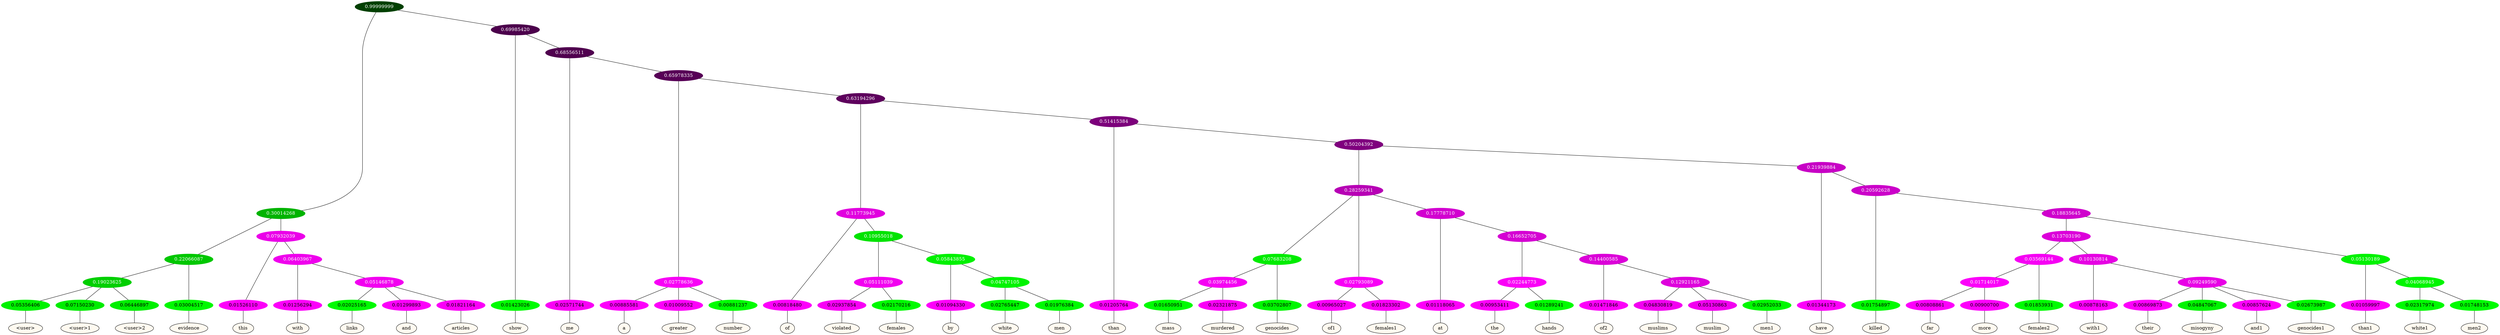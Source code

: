 graph {
	node [format=png height=0.15 nodesep=0.001 ordering=out overlap=prism overlap_scaling=0.01 ranksep=0.001 ratio=0.2 style=filled width=0.15]
	{
		rank=same
		a_w_13 [label="\<user\>" color=black fillcolor=floralwhite style="filled,solid"]
		a_w_14 [label="\<user\>1" color=black fillcolor=floralwhite style="filled,solid"]
		a_w_15 [label="\<user\>2" color=black fillcolor=floralwhite style="filled,solid"]
		a_w_8 [label=evidence color=black fillcolor=floralwhite style="filled,solid"]
		a_w_9 [label=this color=black fillcolor=floralwhite style="filled,solid"]
		a_w_16 [label=with color=black fillcolor=floralwhite style="filled,solid"]
		a_w_20 [label=links color=black fillcolor=floralwhite style="filled,solid"]
		a_w_21 [label=and color=black fillcolor=floralwhite style="filled,solid"]
		a_w_22 [label=articles color=black fillcolor=floralwhite style="filled,solid"]
		a_w_5 [label=show color=black fillcolor=floralwhite style="filled,solid"]
		a_w_11 [label=me color=black fillcolor=floralwhite style="filled,solid"]
		a_w_23 [label=a color=black fillcolor=floralwhite style="filled,solid"]
		a_w_24 [label=greater color=black fillcolor=floralwhite style="filled,solid"]
		a_w_25 [label=number color=black fillcolor=floralwhite style="filled,solid"]
		a_w_28 [label=of color=black fillcolor=floralwhite style="filled,solid"]
		a_w_36 [label=violated color=black fillcolor=floralwhite style="filled,solid"]
		a_w_37 [label=females color=black fillcolor=floralwhite style="filled,solid"]
		a_w_38 [label=by color=black fillcolor=floralwhite style="filled,solid"]
		a_w_45 [label=white color=black fillcolor=floralwhite style="filled,solid"]
		a_w_46 [label=men color=black fillcolor=floralwhite style="filled,solid"]
		a_w_30 [label=than color=black fillcolor=floralwhite style="filled,solid"]
		a_w_55 [label=mass color=black fillcolor=floralwhite style="filled,solid"]
		a_w_56 [label=murdered color=black fillcolor=floralwhite style="filled,solid"]
		a_w_48 [label=genocides color=black fillcolor=floralwhite style="filled,solid"]
		a_w_49 [label=of1 color=black fillcolor=floralwhite style="filled,solid"]
		a_w_50 [label=females1 color=black fillcolor=floralwhite style="filled,solid"]
		a_w_51 [label=at color=black fillcolor=floralwhite style="filled,solid"]
		a_w_61 [label=the color=black fillcolor=floralwhite style="filled,solid"]
		a_w_62 [label=hands color=black fillcolor=floralwhite style="filled,solid"]
		a_w_63 [label=of2 color=black fillcolor=floralwhite style="filled,solid"]
		a_w_69 [label=muslims color=black fillcolor=floralwhite style="filled,solid"]
		a_w_70 [label=muslim color=black fillcolor=floralwhite style="filled,solid"]
		a_w_71 [label=men1 color=black fillcolor=floralwhite style="filled,solid"]
		a_w_43 [label=have color=black fillcolor=floralwhite style="filled,solid"]
		a_w_53 [label=killed color=black fillcolor=floralwhite style="filled,solid"]
		a_w_78 [label=far color=black fillcolor=floralwhite style="filled,solid"]
		a_w_79 [label=more color=black fillcolor=floralwhite style="filled,solid"]
		a_w_73 [label=females2 color=black fillcolor=floralwhite style="filled,solid"]
		a_w_74 [label=with1 color=black fillcolor=floralwhite style="filled,solid"]
		a_w_80 [label=their color=black fillcolor=floralwhite style="filled,solid"]
		a_w_81 [label=misogyny color=black fillcolor=floralwhite style="filled,solid"]
		a_w_82 [label=and1 color=black fillcolor=floralwhite style="filled,solid"]
		a_w_83 [label=genocides1 color=black fillcolor=floralwhite style="filled,solid"]
		a_w_67 [label=than1 color=black fillcolor=floralwhite style="filled,solid"]
		a_w_76 [label=white1 color=black fillcolor=floralwhite style="filled,solid"]
		a_w_77 [label=men2 color=black fillcolor=floralwhite style="filled,solid"]
	}
	a_n_13 -- a_w_13
	a_n_14 -- a_w_14
	a_n_15 -- a_w_15
	a_n_8 -- a_w_8
	a_n_9 -- a_w_9
	a_n_16 -- a_w_16
	a_n_20 -- a_w_20
	a_n_21 -- a_w_21
	a_n_22 -- a_w_22
	a_n_5 -- a_w_5
	a_n_11 -- a_w_11
	a_n_23 -- a_w_23
	a_n_24 -- a_w_24
	a_n_25 -- a_w_25
	a_n_28 -- a_w_28
	a_n_36 -- a_w_36
	a_n_37 -- a_w_37
	a_n_38 -- a_w_38
	a_n_45 -- a_w_45
	a_n_46 -- a_w_46
	a_n_30 -- a_w_30
	a_n_55 -- a_w_55
	a_n_56 -- a_w_56
	a_n_48 -- a_w_48
	a_n_49 -- a_w_49
	a_n_50 -- a_w_50
	a_n_51 -- a_w_51
	a_n_61 -- a_w_61
	a_n_62 -- a_w_62
	a_n_63 -- a_w_63
	a_n_69 -- a_w_69
	a_n_70 -- a_w_70
	a_n_71 -- a_w_71
	a_n_43 -- a_w_43
	a_n_53 -- a_w_53
	a_n_78 -- a_w_78
	a_n_79 -- a_w_79
	a_n_73 -- a_w_73
	a_n_74 -- a_w_74
	a_n_80 -- a_w_80
	a_n_81 -- a_w_81
	a_n_82 -- a_w_82
	a_n_83 -- a_w_83
	a_n_67 -- a_w_67
	a_n_76 -- a_w_76
	a_n_77 -- a_w_77
	{
		rank=same
		a_n_13 [label=0.05356406 color="0.334 1.000 0.946" fontcolor=black]
		a_n_14 [label=0.07150230 color="0.334 1.000 0.928" fontcolor=black]
		a_n_15 [label=0.06446897 color="0.334 1.000 0.936" fontcolor=black]
		a_n_8 [label=0.03004517 color="0.334 1.000 0.970" fontcolor=black]
		a_n_9 [label=0.01526110 color="0.835 1.000 0.985" fontcolor=black]
		a_n_16 [label=0.01256294 color="0.835 1.000 0.987" fontcolor=black]
		a_n_20 [label=0.02025165 color="0.334 1.000 0.980" fontcolor=black]
		a_n_21 [label=0.01299893 color="0.835 1.000 0.987" fontcolor=black]
		a_n_22 [label=0.01821164 color="0.835 1.000 0.982" fontcolor=black]
		a_n_5 [label=0.01423026 color="0.334 1.000 0.986" fontcolor=black]
		a_n_11 [label=0.02571744 color="0.835 1.000 0.974" fontcolor=black]
		a_n_23 [label=0.00885581 color="0.835 1.000 0.991" fontcolor=black]
		a_n_24 [label=0.01009552 color="0.835 1.000 0.990" fontcolor=black]
		a_n_25 [label=0.00881237 color="0.334 1.000 0.991" fontcolor=black]
		a_n_28 [label=0.00818480 color="0.835 1.000 0.992" fontcolor=black]
		a_n_36 [label=0.02937854 color="0.835 1.000 0.971" fontcolor=black]
		a_n_37 [label=0.02170216 color="0.334 1.000 0.978" fontcolor=black]
		a_n_38 [label=0.01094330 color="0.835 1.000 0.989" fontcolor=black]
		a_n_45 [label=0.02765447 color="0.334 1.000 0.972" fontcolor=black]
		a_n_46 [label=0.01976384 color="0.334 1.000 0.980" fontcolor=black]
		a_n_30 [label=0.01205764 color="0.835 1.000 0.988" fontcolor=black]
		a_n_55 [label=0.01650951 color="0.334 1.000 0.983" fontcolor=black]
		a_n_56 [label=0.02321875 color="0.835 1.000 0.977" fontcolor=black]
		a_n_48 [label=0.03702807 color="0.334 1.000 0.963" fontcolor=black]
		a_n_49 [label=0.00965027 color="0.835 1.000 0.990" fontcolor=black]
		a_n_50 [label=0.01823302 color="0.835 1.000 0.982" fontcolor=black]
		a_n_51 [label=0.01118065 color="0.835 1.000 0.989" fontcolor=black]
		a_n_61 [label=0.00953411 color="0.835 1.000 0.990" fontcolor=black]
		a_n_62 [label=0.01289241 color="0.334 1.000 0.987" fontcolor=black]
		a_n_63 [label=0.01471846 color="0.835 1.000 0.985" fontcolor=black]
		a_n_69 [label=0.04830819 color="0.835 1.000 0.952" fontcolor=black]
		a_n_70 [label=0.05130863 color="0.835 1.000 0.949" fontcolor=black]
		a_n_71 [label=0.02952033 color="0.334 1.000 0.970" fontcolor=black]
		a_n_43 [label=0.01344173 color="0.835 1.000 0.987" fontcolor=black]
		a_n_53 [label=0.01754897 color="0.334 1.000 0.982" fontcolor=black]
		a_n_78 [label=0.00808861 color="0.835 1.000 0.992" fontcolor=black]
		a_n_79 [label=0.00900700 color="0.835 1.000 0.991" fontcolor=black]
		a_n_73 [label=0.01853931 color="0.334 1.000 0.981" fontcolor=black]
		a_n_74 [label=0.00878163 color="0.835 1.000 0.991" fontcolor=black]
		a_n_80 [label=0.00869873 color="0.835 1.000 0.991" fontcolor=black]
		a_n_81 [label=0.04847067 color="0.334 1.000 0.952" fontcolor=black]
		a_n_82 [label=0.00857624 color="0.835 1.000 0.991" fontcolor=black]
		a_n_83 [label=0.02673987 color="0.334 1.000 0.973" fontcolor=black]
		a_n_67 [label=0.01059997 color="0.835 1.000 0.989" fontcolor=black]
		a_n_76 [label=0.02317974 color="0.334 1.000 0.977" fontcolor=black]
		a_n_77 [label=0.01748153 color="0.334 1.000 0.983" fontcolor=black]
	}
	a_n_0 [label=0.99999999 color="0.334 1.000 0.250" fontcolor=grey99]
	a_n_1 [label=0.30014268 color="0.334 1.000 0.700" fontcolor=grey99]
	a_n_0 -- a_n_1
	a_n_2 [label=0.69985420 color="0.835 1.000 0.300" fontcolor=grey99]
	a_n_0 -- a_n_2
	a_n_3 [label=0.22066087 color="0.334 1.000 0.779" fontcolor=grey99]
	a_n_1 -- a_n_3
	a_n_4 [label=0.07932039 color="0.835 1.000 0.921" fontcolor=grey99]
	a_n_1 -- a_n_4
	a_n_2 -- a_n_5
	a_n_6 [label=0.68556511 color="0.835 1.000 0.314" fontcolor=grey99]
	a_n_2 -- a_n_6
	a_n_7 [label=0.19023625 color="0.334 1.000 0.810" fontcolor=grey99]
	a_n_3 -- a_n_7
	a_n_3 -- a_n_8
	a_n_4 -- a_n_9
	a_n_10 [label=0.06403967 color="0.835 1.000 0.936" fontcolor=grey99]
	a_n_4 -- a_n_10
	a_n_6 -- a_n_11
	a_n_12 [label=0.65978335 color="0.835 1.000 0.340" fontcolor=grey99]
	a_n_6 -- a_n_12
	a_n_7 -- a_n_13
	a_n_7 -- a_n_14
	a_n_7 -- a_n_15
	a_n_10 -- a_n_16
	a_n_17 [label=0.05146878 color="0.835 1.000 0.949" fontcolor=grey99]
	a_n_10 -- a_n_17
	a_n_18 [label=0.02778636 color="0.835 1.000 0.972" fontcolor=grey99]
	a_n_12 -- a_n_18
	a_n_19 [label=0.63194296 color="0.835 1.000 0.368" fontcolor=grey99]
	a_n_12 -- a_n_19
	a_n_17 -- a_n_20
	a_n_17 -- a_n_21
	a_n_17 -- a_n_22
	a_n_18 -- a_n_23
	a_n_18 -- a_n_24
	a_n_18 -- a_n_25
	a_n_26 [label=0.11773945 color="0.835 1.000 0.882" fontcolor=grey99]
	a_n_19 -- a_n_26
	a_n_27 [label=0.51415384 color="0.835 1.000 0.486" fontcolor=grey99]
	a_n_19 -- a_n_27
	a_n_26 -- a_n_28
	a_n_29 [label=0.10955018 color="0.334 1.000 0.890" fontcolor=grey99]
	a_n_26 -- a_n_29
	a_n_27 -- a_n_30
	a_n_31 [label=0.50204392 color="0.835 1.000 0.498" fontcolor=grey99]
	a_n_27 -- a_n_31
	a_n_32 [label=0.05111039 color="0.835 1.000 0.949" fontcolor=grey99]
	a_n_29 -- a_n_32
	a_n_33 [label=0.05843855 color="0.334 1.000 0.942" fontcolor=grey99]
	a_n_29 -- a_n_33
	a_n_34 [label=0.28259341 color="0.835 1.000 0.717" fontcolor=grey99]
	a_n_31 -- a_n_34
	a_n_35 [label=0.21939884 color="0.835 1.000 0.781" fontcolor=grey99]
	a_n_31 -- a_n_35
	a_n_32 -- a_n_36
	a_n_32 -- a_n_37
	a_n_33 -- a_n_38
	a_n_39 [label=0.04747105 color="0.334 1.000 0.953" fontcolor=grey99]
	a_n_33 -- a_n_39
	a_n_40 [label=0.07683208 color="0.334 1.000 0.923" fontcolor=grey99]
	a_n_34 -- a_n_40
	a_n_41 [label=0.02793089 color="0.835 1.000 0.972" fontcolor=grey99]
	a_n_34 -- a_n_41
	a_n_42 [label=0.17778710 color="0.835 1.000 0.822" fontcolor=grey99]
	a_n_34 -- a_n_42
	a_n_35 -- a_n_43
	a_n_44 [label=0.20592628 color="0.835 1.000 0.794" fontcolor=grey99]
	a_n_35 -- a_n_44
	a_n_39 -- a_n_45
	a_n_39 -- a_n_46
	a_n_47 [label=0.03974456 color="0.835 1.000 0.960" fontcolor=grey99]
	a_n_40 -- a_n_47
	a_n_40 -- a_n_48
	a_n_41 -- a_n_49
	a_n_41 -- a_n_50
	a_n_42 -- a_n_51
	a_n_52 [label=0.16652705 color="0.835 1.000 0.833" fontcolor=grey99]
	a_n_42 -- a_n_52
	a_n_44 -- a_n_53
	a_n_54 [label=0.18835645 color="0.835 1.000 0.812" fontcolor=grey99]
	a_n_44 -- a_n_54
	a_n_47 -- a_n_55
	a_n_47 -- a_n_56
	a_n_57 [label=0.02244773 color="0.835 1.000 0.978" fontcolor=grey99]
	a_n_52 -- a_n_57
	a_n_58 [label=0.14400585 color="0.835 1.000 0.856" fontcolor=grey99]
	a_n_52 -- a_n_58
	a_n_59 [label=0.13703190 color="0.835 1.000 0.863" fontcolor=grey99]
	a_n_54 -- a_n_59
	a_n_60 [label=0.05130189 color="0.334 1.000 0.949" fontcolor=grey99]
	a_n_54 -- a_n_60
	a_n_57 -- a_n_61
	a_n_57 -- a_n_62
	a_n_58 -- a_n_63
	a_n_64 [label=0.12921165 color="0.835 1.000 0.871" fontcolor=grey99]
	a_n_58 -- a_n_64
	a_n_65 [label=0.03569144 color="0.835 1.000 0.964" fontcolor=grey99]
	a_n_59 -- a_n_65
	a_n_66 [label=0.10130814 color="0.835 1.000 0.899" fontcolor=grey99]
	a_n_59 -- a_n_66
	a_n_60 -- a_n_67
	a_n_68 [label=0.04068945 color="0.334 1.000 0.959" fontcolor=grey99]
	a_n_60 -- a_n_68
	a_n_64 -- a_n_69
	a_n_64 -- a_n_70
	a_n_64 -- a_n_71
	a_n_72 [label=0.01714017 color="0.835 1.000 0.983" fontcolor=grey99]
	a_n_65 -- a_n_72
	a_n_65 -- a_n_73
	a_n_66 -- a_n_74
	a_n_75 [label=0.09249590 color="0.835 1.000 0.908" fontcolor=grey99]
	a_n_66 -- a_n_75
	a_n_68 -- a_n_76
	a_n_68 -- a_n_77
	a_n_72 -- a_n_78
	a_n_72 -- a_n_79
	a_n_75 -- a_n_80
	a_n_75 -- a_n_81
	a_n_75 -- a_n_82
	a_n_75 -- a_n_83
}
